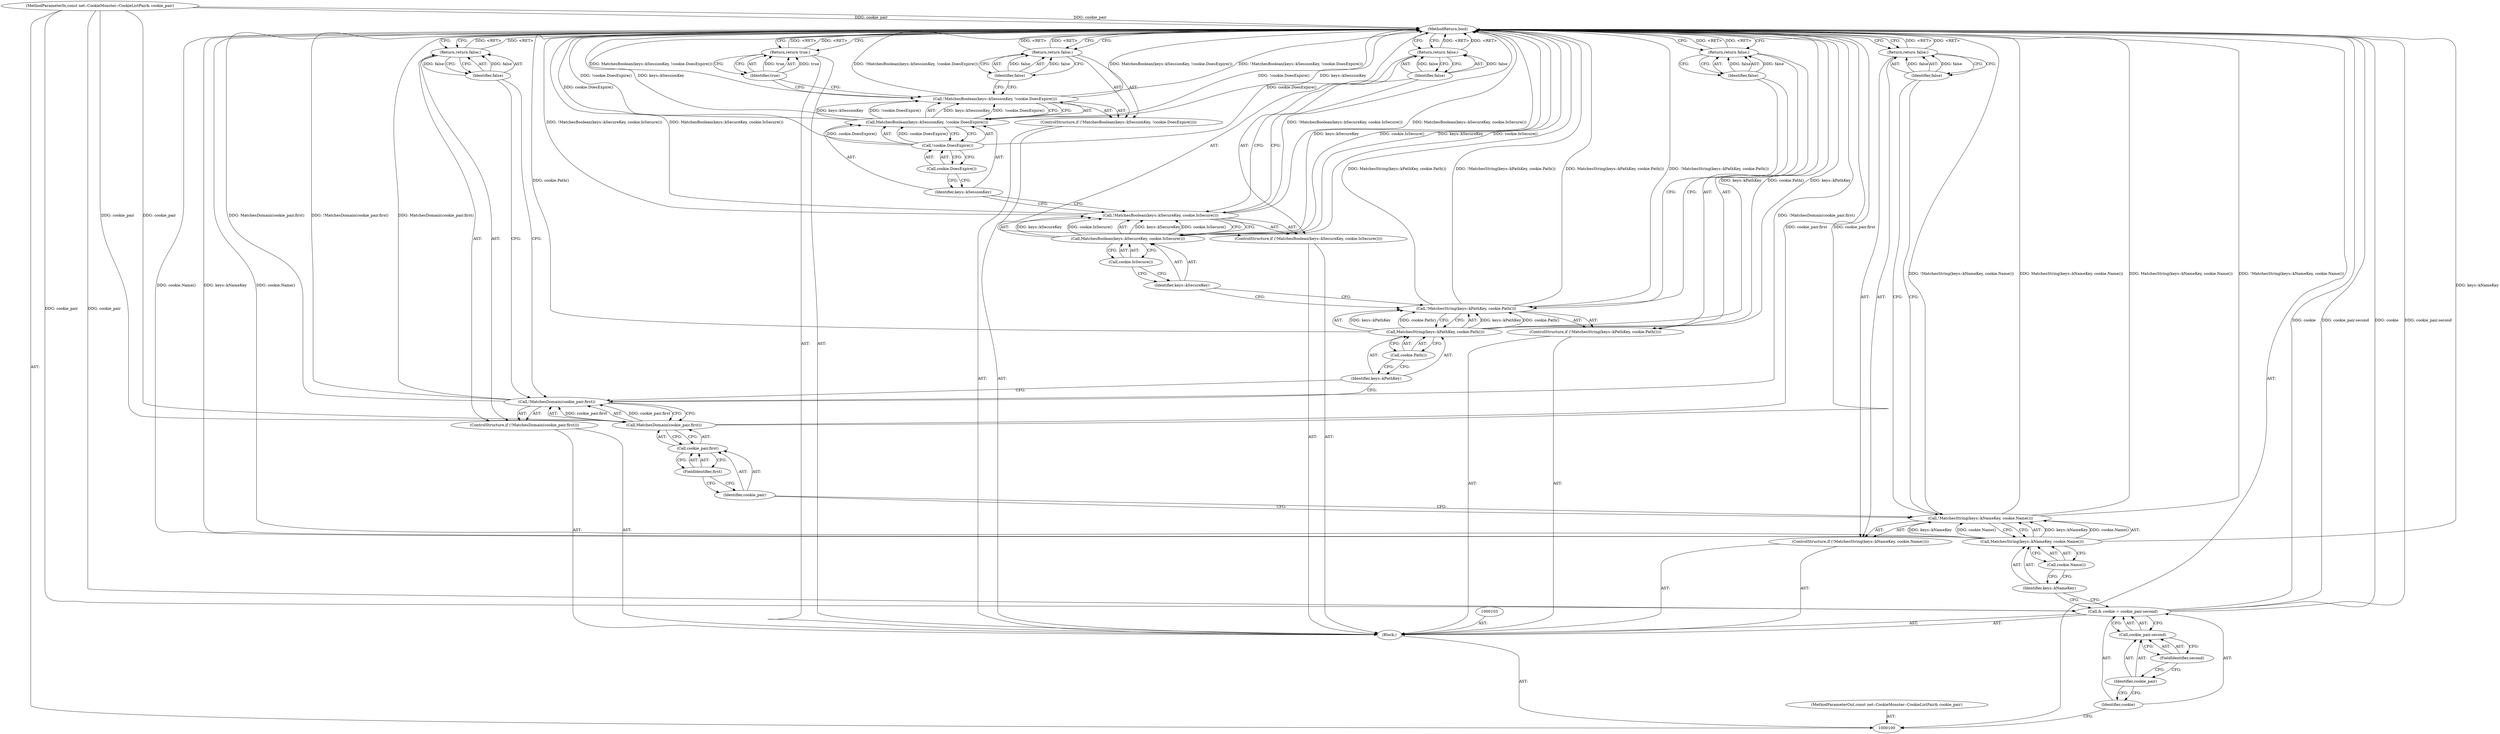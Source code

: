 digraph "1_Chrome_b7e899141194fa27d55a990e38ae8bdcc5183a90_8" {
"1000148" [label="(MethodReturn,bool)"];
"1000131" [label="(ControlStructure,if (!MatchesBoolean(keys::kSecureKey, cookie.IsSecure())))"];
"1000134" [label="(Identifier,keys::kSecureKey)"];
"1000135" [label="(Call,cookie.IsSecure())"];
"1000132" [label="(Call,!MatchesBoolean(keys::kSecureKey, cookie.IsSecure()))"];
"1000133" [label="(Call,MatchesBoolean(keys::kSecureKey, cookie.IsSecure()))"];
"1000137" [label="(Identifier,false)"];
"1000136" [label="(Return,return false;)"];
"1000138" [label="(ControlStructure,if (!MatchesBoolean(keys::kSessionKey, !cookie.DoesExpire())))"];
"1000141" [label="(Identifier,keys::kSessionKey)"];
"1000142" [label="(Call,!cookie.DoesExpire())"];
"1000143" [label="(Call,cookie.DoesExpire())"];
"1000139" [label="(Call,!MatchesBoolean(keys::kSessionKey, !cookie.DoesExpire()))"];
"1000140" [label="(Call,MatchesBoolean(keys::kSessionKey, !cookie.DoesExpire()))"];
"1000145" [label="(Identifier,false)"];
"1000144" [label="(Return,return false;)"];
"1000146" [label="(Return,return true;)"];
"1000147" [label="(Identifier,true)"];
"1000101" [label="(MethodParameterIn,const net::CookieMonster::CookieListPair& cookie_pair)"];
"1000195" [label="(MethodParameterOut,const net::CookieMonster::CookieListPair& cookie_pair)"];
"1000102" [label="(Block,)"];
"1000104" [label="(Call,& cookie = cookie_pair.second)"];
"1000105" [label="(Identifier,cookie)"];
"1000106" [label="(Call,cookie_pair.second)"];
"1000107" [label="(Identifier,cookie_pair)"];
"1000108" [label="(FieldIdentifier,second)"];
"1000109" [label="(ControlStructure,if (!MatchesString(keys::kNameKey, cookie.Name())))"];
"1000112" [label="(Identifier,keys::kNameKey)"];
"1000113" [label="(Call,cookie.Name())"];
"1000110" [label="(Call,!MatchesString(keys::kNameKey, cookie.Name()))"];
"1000111" [label="(Call,MatchesString(keys::kNameKey, cookie.Name()))"];
"1000115" [label="(Identifier,false)"];
"1000114" [label="(Return,return false;)"];
"1000116" [label="(ControlStructure,if (!MatchesDomain(cookie_pair.first)))"];
"1000119" [label="(Call,cookie_pair.first)"];
"1000120" [label="(Identifier,cookie_pair)"];
"1000121" [label="(FieldIdentifier,first)"];
"1000117" [label="(Call,!MatchesDomain(cookie_pair.first))"];
"1000118" [label="(Call,MatchesDomain(cookie_pair.first))"];
"1000123" [label="(Identifier,false)"];
"1000122" [label="(Return,return false;)"];
"1000124" [label="(ControlStructure,if (!MatchesString(keys::kPathKey, cookie.Path())))"];
"1000127" [label="(Identifier,keys::kPathKey)"];
"1000128" [label="(Call,cookie.Path())"];
"1000125" [label="(Call,!MatchesString(keys::kPathKey, cookie.Path()))"];
"1000126" [label="(Call,MatchesString(keys::kPathKey, cookie.Path()))"];
"1000130" [label="(Identifier,false)"];
"1000129" [label="(Return,return false;)"];
"1000148" -> "1000100"  [label="AST: "];
"1000148" -> "1000114"  [label="CFG: "];
"1000148" -> "1000122"  [label="CFG: "];
"1000148" -> "1000129"  [label="CFG: "];
"1000148" -> "1000136"  [label="CFG: "];
"1000148" -> "1000144"  [label="CFG: "];
"1000148" -> "1000146"  [label="CFG: "];
"1000136" -> "1000148"  [label="DDG: <RET>"];
"1000122" -> "1000148"  [label="DDG: <RET>"];
"1000144" -> "1000148"  [label="DDG: <RET>"];
"1000146" -> "1000148"  [label="DDG: <RET>"];
"1000117" -> "1000148"  [label="DDG: !MatchesDomain(cookie_pair.first)"];
"1000117" -> "1000148"  [label="DDG: MatchesDomain(cookie_pair.first)"];
"1000125" -> "1000148"  [label="DDG: MatchesString(keys::kPathKey, cookie.Path())"];
"1000125" -> "1000148"  [label="DDG: !MatchesString(keys::kPathKey, cookie.Path())"];
"1000140" -> "1000148"  [label="DDG: !cookie.DoesExpire()"];
"1000140" -> "1000148"  [label="DDG: keys::kSessionKey"];
"1000104" -> "1000148"  [label="DDG: cookie"];
"1000104" -> "1000148"  [label="DDG: cookie_pair.second"];
"1000139" -> "1000148"  [label="DDG: MatchesBoolean(keys::kSessionKey, !cookie.DoesExpire())"];
"1000139" -> "1000148"  [label="DDG: !MatchesBoolean(keys::kSessionKey, !cookie.DoesExpire())"];
"1000133" -> "1000148"  [label="DDG: keys::kSecureKey"];
"1000133" -> "1000148"  [label="DDG: cookie.IsSecure()"];
"1000126" -> "1000148"  [label="DDG: keys::kPathKey"];
"1000126" -> "1000148"  [label="DDG: cookie.Path()"];
"1000142" -> "1000148"  [label="DDG: cookie.DoesExpire()"];
"1000118" -> "1000148"  [label="DDG: cookie_pair.first"];
"1000110" -> "1000148"  [label="DDG: MatchesString(keys::kNameKey, cookie.Name())"];
"1000110" -> "1000148"  [label="DDG: !MatchesString(keys::kNameKey, cookie.Name())"];
"1000132" -> "1000148"  [label="DDG: !MatchesBoolean(keys::kSecureKey, cookie.IsSecure())"];
"1000132" -> "1000148"  [label="DDG: MatchesBoolean(keys::kSecureKey, cookie.IsSecure())"];
"1000111" -> "1000148"  [label="DDG: keys::kNameKey"];
"1000111" -> "1000148"  [label="DDG: cookie.Name()"];
"1000101" -> "1000148"  [label="DDG: cookie_pair"];
"1000129" -> "1000148"  [label="DDG: <RET>"];
"1000114" -> "1000148"  [label="DDG: <RET>"];
"1000131" -> "1000102"  [label="AST: "];
"1000132" -> "1000131"  [label="AST: "];
"1000136" -> "1000131"  [label="AST: "];
"1000134" -> "1000133"  [label="AST: "];
"1000134" -> "1000125"  [label="CFG: "];
"1000135" -> "1000134"  [label="CFG: "];
"1000135" -> "1000133"  [label="AST: "];
"1000135" -> "1000134"  [label="CFG: "];
"1000133" -> "1000135"  [label="CFG: "];
"1000132" -> "1000131"  [label="AST: "];
"1000132" -> "1000133"  [label="CFG: "];
"1000133" -> "1000132"  [label="AST: "];
"1000137" -> "1000132"  [label="CFG: "];
"1000141" -> "1000132"  [label="CFG: "];
"1000132" -> "1000148"  [label="DDG: !MatchesBoolean(keys::kSecureKey, cookie.IsSecure())"];
"1000132" -> "1000148"  [label="DDG: MatchesBoolean(keys::kSecureKey, cookie.IsSecure())"];
"1000133" -> "1000132"  [label="DDG: keys::kSecureKey"];
"1000133" -> "1000132"  [label="DDG: cookie.IsSecure()"];
"1000133" -> "1000132"  [label="AST: "];
"1000133" -> "1000135"  [label="CFG: "];
"1000134" -> "1000133"  [label="AST: "];
"1000135" -> "1000133"  [label="AST: "];
"1000132" -> "1000133"  [label="CFG: "];
"1000133" -> "1000148"  [label="DDG: keys::kSecureKey"];
"1000133" -> "1000148"  [label="DDG: cookie.IsSecure()"];
"1000133" -> "1000132"  [label="DDG: keys::kSecureKey"];
"1000133" -> "1000132"  [label="DDG: cookie.IsSecure()"];
"1000137" -> "1000136"  [label="AST: "];
"1000137" -> "1000132"  [label="CFG: "];
"1000136" -> "1000137"  [label="CFG: "];
"1000137" -> "1000136"  [label="DDG: false"];
"1000136" -> "1000131"  [label="AST: "];
"1000136" -> "1000137"  [label="CFG: "];
"1000137" -> "1000136"  [label="AST: "];
"1000148" -> "1000136"  [label="CFG: "];
"1000136" -> "1000148"  [label="DDG: <RET>"];
"1000137" -> "1000136"  [label="DDG: false"];
"1000138" -> "1000102"  [label="AST: "];
"1000139" -> "1000138"  [label="AST: "];
"1000144" -> "1000138"  [label="AST: "];
"1000141" -> "1000140"  [label="AST: "];
"1000141" -> "1000132"  [label="CFG: "];
"1000143" -> "1000141"  [label="CFG: "];
"1000142" -> "1000140"  [label="AST: "];
"1000142" -> "1000143"  [label="CFG: "];
"1000143" -> "1000142"  [label="AST: "];
"1000140" -> "1000142"  [label="CFG: "];
"1000142" -> "1000148"  [label="DDG: cookie.DoesExpire()"];
"1000142" -> "1000140"  [label="DDG: cookie.DoesExpire()"];
"1000143" -> "1000142"  [label="AST: "];
"1000143" -> "1000141"  [label="CFG: "];
"1000142" -> "1000143"  [label="CFG: "];
"1000139" -> "1000138"  [label="AST: "];
"1000139" -> "1000140"  [label="CFG: "];
"1000140" -> "1000139"  [label="AST: "];
"1000145" -> "1000139"  [label="CFG: "];
"1000147" -> "1000139"  [label="CFG: "];
"1000139" -> "1000148"  [label="DDG: MatchesBoolean(keys::kSessionKey, !cookie.DoesExpire())"];
"1000139" -> "1000148"  [label="DDG: !MatchesBoolean(keys::kSessionKey, !cookie.DoesExpire())"];
"1000140" -> "1000139"  [label="DDG: keys::kSessionKey"];
"1000140" -> "1000139"  [label="DDG: !cookie.DoesExpire()"];
"1000140" -> "1000139"  [label="AST: "];
"1000140" -> "1000142"  [label="CFG: "];
"1000141" -> "1000140"  [label="AST: "];
"1000142" -> "1000140"  [label="AST: "];
"1000139" -> "1000140"  [label="CFG: "];
"1000140" -> "1000148"  [label="DDG: !cookie.DoesExpire()"];
"1000140" -> "1000148"  [label="DDG: keys::kSessionKey"];
"1000140" -> "1000139"  [label="DDG: keys::kSessionKey"];
"1000140" -> "1000139"  [label="DDG: !cookie.DoesExpire()"];
"1000142" -> "1000140"  [label="DDG: cookie.DoesExpire()"];
"1000145" -> "1000144"  [label="AST: "];
"1000145" -> "1000139"  [label="CFG: "];
"1000144" -> "1000145"  [label="CFG: "];
"1000145" -> "1000144"  [label="DDG: false"];
"1000144" -> "1000138"  [label="AST: "];
"1000144" -> "1000145"  [label="CFG: "];
"1000145" -> "1000144"  [label="AST: "];
"1000148" -> "1000144"  [label="CFG: "];
"1000144" -> "1000148"  [label="DDG: <RET>"];
"1000145" -> "1000144"  [label="DDG: false"];
"1000146" -> "1000102"  [label="AST: "];
"1000146" -> "1000147"  [label="CFG: "];
"1000147" -> "1000146"  [label="AST: "];
"1000148" -> "1000146"  [label="CFG: "];
"1000146" -> "1000148"  [label="DDG: <RET>"];
"1000147" -> "1000146"  [label="DDG: true"];
"1000147" -> "1000146"  [label="AST: "];
"1000147" -> "1000139"  [label="CFG: "];
"1000146" -> "1000147"  [label="CFG: "];
"1000147" -> "1000146"  [label="DDG: true"];
"1000101" -> "1000100"  [label="AST: "];
"1000101" -> "1000148"  [label="DDG: cookie_pair"];
"1000101" -> "1000104"  [label="DDG: cookie_pair"];
"1000101" -> "1000118"  [label="DDG: cookie_pair"];
"1000195" -> "1000100"  [label="AST: "];
"1000102" -> "1000100"  [label="AST: "];
"1000103" -> "1000102"  [label="AST: "];
"1000104" -> "1000102"  [label="AST: "];
"1000109" -> "1000102"  [label="AST: "];
"1000116" -> "1000102"  [label="AST: "];
"1000124" -> "1000102"  [label="AST: "];
"1000131" -> "1000102"  [label="AST: "];
"1000138" -> "1000102"  [label="AST: "];
"1000146" -> "1000102"  [label="AST: "];
"1000104" -> "1000102"  [label="AST: "];
"1000104" -> "1000106"  [label="CFG: "];
"1000105" -> "1000104"  [label="AST: "];
"1000106" -> "1000104"  [label="AST: "];
"1000112" -> "1000104"  [label="CFG: "];
"1000104" -> "1000148"  [label="DDG: cookie"];
"1000104" -> "1000148"  [label="DDG: cookie_pair.second"];
"1000101" -> "1000104"  [label="DDG: cookie_pair"];
"1000105" -> "1000104"  [label="AST: "];
"1000105" -> "1000100"  [label="CFG: "];
"1000107" -> "1000105"  [label="CFG: "];
"1000106" -> "1000104"  [label="AST: "];
"1000106" -> "1000108"  [label="CFG: "];
"1000107" -> "1000106"  [label="AST: "];
"1000108" -> "1000106"  [label="AST: "];
"1000104" -> "1000106"  [label="CFG: "];
"1000107" -> "1000106"  [label="AST: "];
"1000107" -> "1000105"  [label="CFG: "];
"1000108" -> "1000107"  [label="CFG: "];
"1000108" -> "1000106"  [label="AST: "];
"1000108" -> "1000107"  [label="CFG: "];
"1000106" -> "1000108"  [label="CFG: "];
"1000109" -> "1000102"  [label="AST: "];
"1000110" -> "1000109"  [label="AST: "];
"1000114" -> "1000109"  [label="AST: "];
"1000112" -> "1000111"  [label="AST: "];
"1000112" -> "1000104"  [label="CFG: "];
"1000113" -> "1000112"  [label="CFG: "];
"1000113" -> "1000111"  [label="AST: "];
"1000113" -> "1000112"  [label="CFG: "];
"1000111" -> "1000113"  [label="CFG: "];
"1000110" -> "1000109"  [label="AST: "];
"1000110" -> "1000111"  [label="CFG: "];
"1000111" -> "1000110"  [label="AST: "];
"1000115" -> "1000110"  [label="CFG: "];
"1000120" -> "1000110"  [label="CFG: "];
"1000110" -> "1000148"  [label="DDG: MatchesString(keys::kNameKey, cookie.Name())"];
"1000110" -> "1000148"  [label="DDG: !MatchesString(keys::kNameKey, cookie.Name())"];
"1000111" -> "1000110"  [label="DDG: keys::kNameKey"];
"1000111" -> "1000110"  [label="DDG: cookie.Name()"];
"1000111" -> "1000110"  [label="AST: "];
"1000111" -> "1000113"  [label="CFG: "];
"1000112" -> "1000111"  [label="AST: "];
"1000113" -> "1000111"  [label="AST: "];
"1000110" -> "1000111"  [label="CFG: "];
"1000111" -> "1000148"  [label="DDG: keys::kNameKey"];
"1000111" -> "1000148"  [label="DDG: cookie.Name()"];
"1000111" -> "1000110"  [label="DDG: keys::kNameKey"];
"1000111" -> "1000110"  [label="DDG: cookie.Name()"];
"1000115" -> "1000114"  [label="AST: "];
"1000115" -> "1000110"  [label="CFG: "];
"1000114" -> "1000115"  [label="CFG: "];
"1000115" -> "1000114"  [label="DDG: false"];
"1000114" -> "1000109"  [label="AST: "];
"1000114" -> "1000115"  [label="CFG: "];
"1000115" -> "1000114"  [label="AST: "];
"1000148" -> "1000114"  [label="CFG: "];
"1000114" -> "1000148"  [label="DDG: <RET>"];
"1000115" -> "1000114"  [label="DDG: false"];
"1000116" -> "1000102"  [label="AST: "];
"1000117" -> "1000116"  [label="AST: "];
"1000122" -> "1000116"  [label="AST: "];
"1000119" -> "1000118"  [label="AST: "];
"1000119" -> "1000121"  [label="CFG: "];
"1000120" -> "1000119"  [label="AST: "];
"1000121" -> "1000119"  [label="AST: "];
"1000118" -> "1000119"  [label="CFG: "];
"1000120" -> "1000119"  [label="AST: "];
"1000120" -> "1000110"  [label="CFG: "];
"1000121" -> "1000120"  [label="CFG: "];
"1000121" -> "1000119"  [label="AST: "];
"1000121" -> "1000120"  [label="CFG: "];
"1000119" -> "1000121"  [label="CFG: "];
"1000117" -> "1000116"  [label="AST: "];
"1000117" -> "1000118"  [label="CFG: "];
"1000118" -> "1000117"  [label="AST: "];
"1000123" -> "1000117"  [label="CFG: "];
"1000127" -> "1000117"  [label="CFG: "];
"1000117" -> "1000148"  [label="DDG: !MatchesDomain(cookie_pair.first)"];
"1000117" -> "1000148"  [label="DDG: MatchesDomain(cookie_pair.first)"];
"1000118" -> "1000117"  [label="DDG: cookie_pair.first"];
"1000118" -> "1000117"  [label="AST: "];
"1000118" -> "1000119"  [label="CFG: "];
"1000119" -> "1000118"  [label="AST: "];
"1000117" -> "1000118"  [label="CFG: "];
"1000118" -> "1000148"  [label="DDG: cookie_pair.first"];
"1000118" -> "1000117"  [label="DDG: cookie_pair.first"];
"1000101" -> "1000118"  [label="DDG: cookie_pair"];
"1000123" -> "1000122"  [label="AST: "];
"1000123" -> "1000117"  [label="CFG: "];
"1000122" -> "1000123"  [label="CFG: "];
"1000123" -> "1000122"  [label="DDG: false"];
"1000122" -> "1000116"  [label="AST: "];
"1000122" -> "1000123"  [label="CFG: "];
"1000123" -> "1000122"  [label="AST: "];
"1000148" -> "1000122"  [label="CFG: "];
"1000122" -> "1000148"  [label="DDG: <RET>"];
"1000123" -> "1000122"  [label="DDG: false"];
"1000124" -> "1000102"  [label="AST: "];
"1000125" -> "1000124"  [label="AST: "];
"1000129" -> "1000124"  [label="AST: "];
"1000127" -> "1000126"  [label="AST: "];
"1000127" -> "1000117"  [label="CFG: "];
"1000128" -> "1000127"  [label="CFG: "];
"1000128" -> "1000126"  [label="AST: "];
"1000128" -> "1000127"  [label="CFG: "];
"1000126" -> "1000128"  [label="CFG: "];
"1000125" -> "1000124"  [label="AST: "];
"1000125" -> "1000126"  [label="CFG: "];
"1000126" -> "1000125"  [label="AST: "];
"1000130" -> "1000125"  [label="CFG: "];
"1000134" -> "1000125"  [label="CFG: "];
"1000125" -> "1000148"  [label="DDG: MatchesString(keys::kPathKey, cookie.Path())"];
"1000125" -> "1000148"  [label="DDG: !MatchesString(keys::kPathKey, cookie.Path())"];
"1000126" -> "1000125"  [label="DDG: keys::kPathKey"];
"1000126" -> "1000125"  [label="DDG: cookie.Path()"];
"1000126" -> "1000125"  [label="AST: "];
"1000126" -> "1000128"  [label="CFG: "];
"1000127" -> "1000126"  [label="AST: "];
"1000128" -> "1000126"  [label="AST: "];
"1000125" -> "1000126"  [label="CFG: "];
"1000126" -> "1000148"  [label="DDG: keys::kPathKey"];
"1000126" -> "1000148"  [label="DDG: cookie.Path()"];
"1000126" -> "1000125"  [label="DDG: keys::kPathKey"];
"1000126" -> "1000125"  [label="DDG: cookie.Path()"];
"1000130" -> "1000129"  [label="AST: "];
"1000130" -> "1000125"  [label="CFG: "];
"1000129" -> "1000130"  [label="CFG: "];
"1000130" -> "1000129"  [label="DDG: false"];
"1000129" -> "1000124"  [label="AST: "];
"1000129" -> "1000130"  [label="CFG: "];
"1000130" -> "1000129"  [label="AST: "];
"1000148" -> "1000129"  [label="CFG: "];
"1000129" -> "1000148"  [label="DDG: <RET>"];
"1000130" -> "1000129"  [label="DDG: false"];
}
